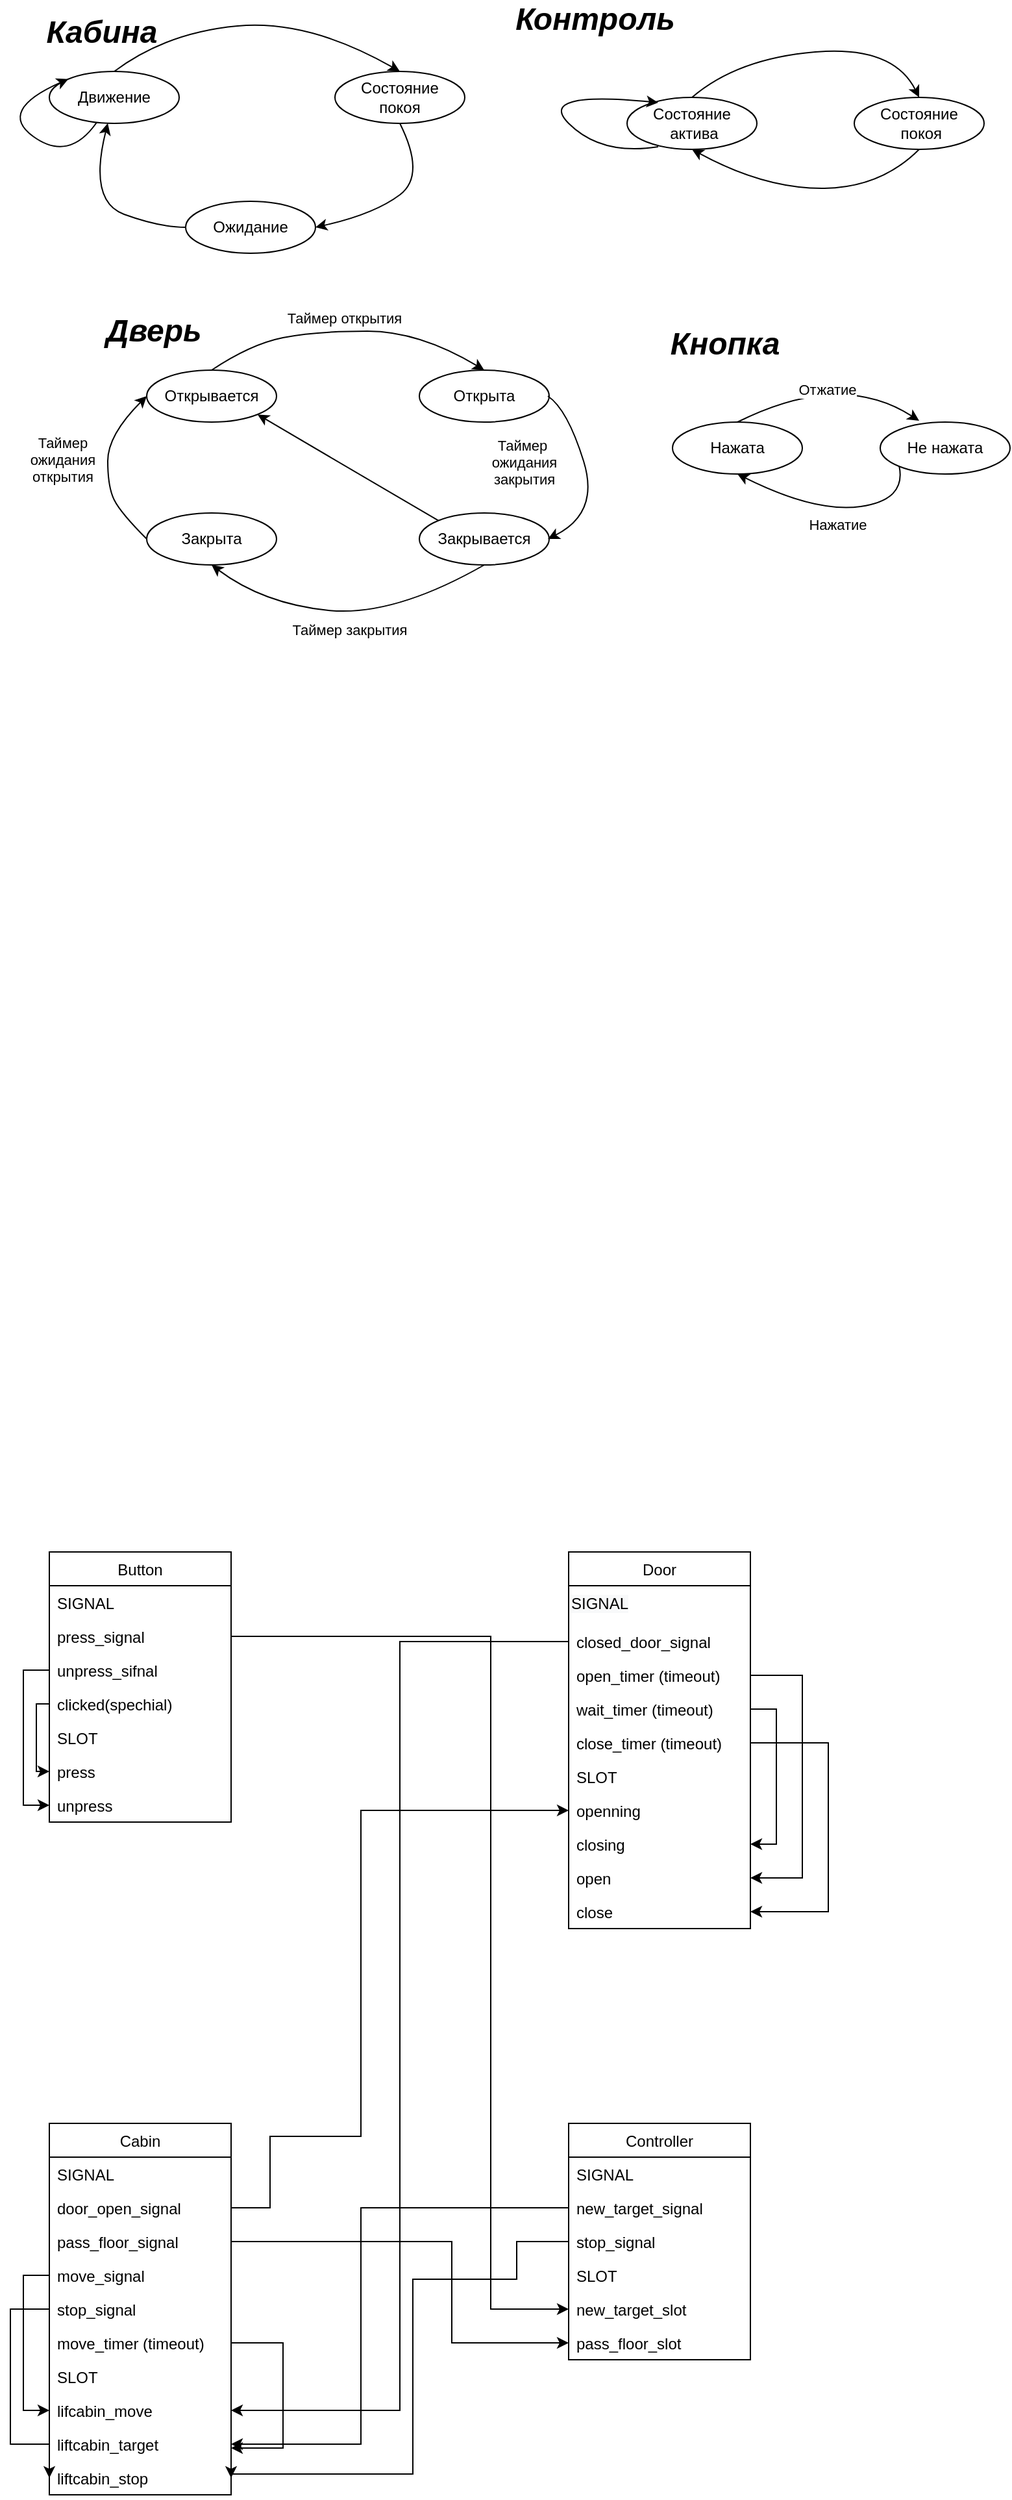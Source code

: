 <mxfile version="14.6.13" type="device"><diagram id="seXnsiN1nNZ-miotTEat" name="Страница 1"><mxGraphModel dx="672" dy="816" grid="1" gridSize="10" guides="1" tooltips="1" connect="1" arrows="1" fold="1" page="1" pageScale="1" pageWidth="827" pageHeight="1169" math="0" shadow="0"><root><mxCell id="0"/><mxCell id="1" parent="0"/><mxCell id="fDjDehP1LYFELbWE5iI5-1" value="Нажата" style="ellipse;whiteSpace=wrap;html=1;" parent="1" vertex="1"><mxGeometry x="520" y="330" width="100" height="40" as="geometry"/></mxCell><mxCell id="fDjDehP1LYFELbWE5iI5-2" value="Не нажата" style="ellipse;whiteSpace=wrap;html=1;" parent="1" vertex="1"><mxGeometry x="680" y="330" width="100" height="40" as="geometry"/></mxCell><mxCell id="fDjDehP1LYFELbWE5iI5-3" value="" style="curved=1;endArrow=classic;html=1;entryX=0.5;entryY=1;entryDx=0;entryDy=0;exitX=0;exitY=1;exitDx=0;exitDy=0;" parent="1" source="fDjDehP1LYFELbWE5iI5-2" target="fDjDehP1LYFELbWE5iI5-1" edge="1"><mxGeometry width="50" height="50" relative="1" as="geometry"><mxPoint x="790" y="680" as="sourcePoint"/><mxPoint x="840" y="630" as="targetPoint"/><Array as="points"><mxPoint x="700" y="390"/><mxPoint x="630" y="400"/></Array></mxGeometry></mxCell><mxCell id="fDjDehP1LYFELbWE5iI5-5" value="Нажатие" style="edgeLabel;html=1;align=center;verticalAlign=middle;resizable=0;points=[];" parent="fDjDehP1LYFELbWE5iI5-3" vertex="1" connectable="0"><mxGeometry x="0.253" y="-10" relative="1" as="geometry"><mxPoint x="18" y="20" as="offset"/></mxGeometry></mxCell><mxCell id="fDjDehP1LYFELbWE5iI5-4" value="" style="curved=1;endArrow=classic;html=1;entryX=0.3;entryY=-0.025;entryDx=0;entryDy=0;entryPerimeter=0;exitX=0.5;exitY=0;exitDx=0;exitDy=0;" parent="1" source="fDjDehP1LYFELbWE5iI5-1" target="fDjDehP1LYFELbWE5iI5-2" edge="1"><mxGeometry width="50" height="50" relative="1" as="geometry"><mxPoint x="600" y="270" as="sourcePoint"/><mxPoint x="570" y="330" as="targetPoint"/><Array as="points"><mxPoint x="650" y="290"/></Array></mxGeometry></mxCell><mxCell id="UFQfMJIPxZQisaq6PYE5-1" value="Отжатие&lt;br&gt;" style="edgeLabel;html=1;align=center;verticalAlign=middle;resizable=0;points=[];" parent="fDjDehP1LYFELbWE5iI5-4" vertex="1" connectable="0"><mxGeometry x="-0.132" y="-14" relative="1" as="geometry"><mxPoint y="-6" as="offset"/></mxGeometry></mxCell><mxCell id="fDjDehP1LYFELbWE5iI5-6" value="&lt;font style=&quot;font-size: 24px&quot;&gt;&lt;b&gt;&lt;i&gt;Кнопка&lt;/i&gt;&lt;/b&gt;&lt;/font&gt;" style="text;html=1;align=center;verticalAlign=middle;resizable=0;points=[];autosize=1;strokeColor=none;" parent="1" vertex="1"><mxGeometry x="510" y="260" width="100" height="20" as="geometry"/></mxCell><mxCell id="fDjDehP1LYFELbWE5iI5-8" value="&lt;font style=&quot;font-size: 24px&quot;&gt;&lt;b&gt;&lt;i&gt;Дверь&lt;/i&gt;&lt;/b&gt;&lt;/font&gt;" style="text;html=1;align=center;verticalAlign=middle;resizable=0;points=[];autosize=1;strokeColor=none;" parent="1" vertex="1"><mxGeometry x="75" y="250" width="90" height="20" as="geometry"/></mxCell><mxCell id="fDjDehP1LYFELbWE5iI5-9" value="Открывается" style="ellipse;whiteSpace=wrap;html=1;" parent="1" vertex="1"><mxGeometry x="115" y="290" width="100" height="40" as="geometry"/></mxCell><mxCell id="fDjDehP1LYFELbWE5iI5-10" value="Открыта" style="ellipse;whiteSpace=wrap;html=1;" parent="1" vertex="1"><mxGeometry x="325" y="290" width="100" height="40" as="geometry"/></mxCell><mxCell id="fDjDehP1LYFELbWE5iI5-11" value="Закрывается" style="ellipse;whiteSpace=wrap;html=1;" parent="1" vertex="1"><mxGeometry x="325" y="400" width="100" height="40" as="geometry"/></mxCell><mxCell id="fDjDehP1LYFELbWE5iI5-12" value="Закрыта" style="ellipse;whiteSpace=wrap;html=1;" parent="1" vertex="1"><mxGeometry x="115" y="400" width="100" height="40" as="geometry"/></mxCell><mxCell id="fDjDehP1LYFELbWE5iI5-13" value="" style="curved=1;endArrow=classic;html=1;" parent="1" edge="1"><mxGeometry width="50" height="50" relative="1" as="geometry"><mxPoint x="165" y="290" as="sourcePoint"/><mxPoint x="375" y="290" as="targetPoint"/><Array as="points"><mxPoint x="195" y="270"/><mxPoint x="245" y="260"/><mxPoint x="325" y="260"/></Array></mxGeometry></mxCell><mxCell id="fDjDehP1LYFELbWE5iI5-19" value="Таймер открытия&lt;br&gt;" style="edgeLabel;html=1;align=center;verticalAlign=middle;resizable=0;points=[];" parent="fDjDehP1LYFELbWE5iI5-13" vertex="1" connectable="0"><mxGeometry x="-0.032" y="-3" relative="1" as="geometry"><mxPoint y="-13" as="offset"/></mxGeometry></mxCell><mxCell id="fDjDehP1LYFELbWE5iI5-15" value="" style="curved=1;endArrow=classic;html=1;exitX=0.5;exitY=1;exitDx=0;exitDy=0;" parent="1" source="fDjDehP1LYFELbWE5iI5-11" edge="1"><mxGeometry width="50" height="50" relative="1" as="geometry"><mxPoint x="165" y="440" as="sourcePoint"/><mxPoint x="165" y="440" as="targetPoint"/><Array as="points"><mxPoint x="305" y="480"/><mxPoint x="205" y="470"/></Array></mxGeometry></mxCell><mxCell id="fDjDehP1LYFELbWE5iI5-23" value="Таймер закрытия&lt;br&gt;" style="edgeLabel;html=1;align=center;verticalAlign=middle;resizable=0;points=[];" parent="fDjDehP1LYFELbWE5iI5-15" vertex="1" connectable="0"><mxGeometry x="-0.004" y="-4" relative="1" as="geometry"><mxPoint y="17" as="offset"/></mxGeometry></mxCell><mxCell id="fDjDehP1LYFELbWE5iI5-24" value="" style="curved=1;endArrow=classic;html=1;exitX=0;exitY=0.5;exitDx=0;exitDy=0;entryX=0;entryY=0.5;entryDx=0;entryDy=0;" parent="1" source="fDjDehP1LYFELbWE5iI5-12" target="fDjDehP1LYFELbWE5iI5-9" edge="1"><mxGeometry width="50" height="50" relative="1" as="geometry"><mxPoint x="85" y="410" as="sourcePoint"/><mxPoint x="295" y="410" as="targetPoint"/><Array as="points"><mxPoint x="95" y="400"/><mxPoint x="85" y="380"/><mxPoint x="85" y="340"/></Array></mxGeometry></mxCell><mxCell id="fDjDehP1LYFELbWE5iI5-25" value="Таймер &lt;br&gt;ожидания &lt;br&gt;открытия" style="edgeLabel;html=1;align=center;verticalAlign=middle;resizable=0;points=[];" parent="fDjDehP1LYFELbWE5iI5-24" vertex="1" connectable="0"><mxGeometry x="-0.032" y="-3" relative="1" as="geometry"><mxPoint x="-38" y="-7" as="offset"/></mxGeometry></mxCell><mxCell id="fDjDehP1LYFELbWE5iI5-26" value="" style="curved=1;endArrow=classic;html=1;exitX=1;exitY=0.5;exitDx=0;exitDy=0;entryX=1;entryY=0.5;entryDx=0;entryDy=0;" parent="1" edge="1"><mxGeometry width="50" height="50" relative="1" as="geometry"><mxPoint x="424" y="310" as="sourcePoint"/><mxPoint x="424" y="420" as="targetPoint"/><Array as="points"><mxPoint x="439" y="320"/><mxPoint x="464" y="400"/></Array></mxGeometry></mxCell><mxCell id="fDjDehP1LYFELbWE5iI5-27" value="Таймер&lt;br&gt;&amp;nbsp;ожидания&lt;br&gt;&amp;nbsp;закрытия" style="edgeLabel;html=1;align=center;verticalAlign=middle;resizable=0;points=[];" parent="fDjDehP1LYFELbWE5iI5-26" vertex="1" connectable="0"><mxGeometry x="-0.032" y="-3" relative="1" as="geometry"><mxPoint x="-48" y="-11" as="offset"/></mxGeometry></mxCell><mxCell id="fDjDehP1LYFELbWE5iI5-29" value="&lt;font style=&quot;font-size: 24px&quot;&gt;&lt;b&gt;&lt;i&gt;Контроль&lt;/i&gt;&lt;/b&gt;&lt;/font&gt;" style="text;html=1;align=center;verticalAlign=middle;resizable=0;points=[];autosize=1;strokeColor=none;" parent="1" vertex="1"><mxGeometry x="390" y="10" width="140" height="20" as="geometry"/></mxCell><mxCell id="fDjDehP1LYFELbWE5iI5-30" value="Состояние&lt;br&gt;&amp;nbsp;актива" style="ellipse;whiteSpace=wrap;html=1;" parent="1" vertex="1"><mxGeometry x="485" y="80" width="100" height="40" as="geometry"/></mxCell><mxCell id="fDjDehP1LYFELbWE5iI5-31" value="Состояние&lt;br&gt;&amp;nbsp;покоя" style="ellipse;whiteSpace=wrap;html=1;" parent="1" vertex="1"><mxGeometry x="660" y="80" width="100" height="40" as="geometry"/></mxCell><mxCell id="fDjDehP1LYFELbWE5iI5-32" value="" style="curved=1;endArrow=classic;html=1;exitX=0.5;exitY=0;exitDx=0;exitDy=0;entryX=0.5;entryY=0;entryDx=0;entryDy=0;" parent="1" source="fDjDehP1LYFELbWE5iI5-30" target="fDjDehP1LYFELbWE5iI5-31" edge="1"><mxGeometry width="50" height="50" relative="1" as="geometry"><mxPoint x="640" y="-10" as="sourcePoint"/><mxPoint x="690" y="-60" as="targetPoint"/><Array as="points"><mxPoint x="570" y="50"/><mxPoint x="690" y="40"/></Array></mxGeometry></mxCell><mxCell id="fDjDehP1LYFELbWE5iI5-33" value="" style="curved=1;endArrow=classic;html=1;exitX=0.5;exitY=1;exitDx=0;exitDy=0;entryX=0.5;entryY=1;entryDx=0;entryDy=0;" parent="1" source="fDjDehP1LYFELbWE5iI5-31" target="fDjDehP1LYFELbWE5iI5-30" edge="1"><mxGeometry width="50" height="50" relative="1" as="geometry"><mxPoint x="530" y="190" as="sourcePoint"/><mxPoint x="750" y="190" as="targetPoint"/><Array as="points"><mxPoint x="680" y="150"/><mxPoint x="590" y="150"/></Array></mxGeometry></mxCell><mxCell id="fDjDehP1LYFELbWE5iI5-36" value="&lt;font style=&quot;font-size: 24px&quot;&gt;&lt;b&gt;&lt;i&gt;Кабина&lt;/i&gt;&lt;/b&gt;&lt;/font&gt;" style="text;html=1;align=center;verticalAlign=middle;resizable=0;points=[];autosize=1;strokeColor=none;" parent="1" vertex="1"><mxGeometry x="30" y="20" width="100" height="20" as="geometry"/></mxCell><mxCell id="fDjDehP1LYFELbWE5iI5-37" value="Движение" style="ellipse;whiteSpace=wrap;html=1;" parent="1" vertex="1"><mxGeometry x="40" y="60" width="100" height="40" as="geometry"/></mxCell><mxCell id="fDjDehP1LYFELbWE5iI5-39" value="Состояние&lt;br&gt;покоя" style="ellipse;whiteSpace=wrap;html=1;" parent="1" vertex="1"><mxGeometry x="260" y="60" width="100" height="40" as="geometry"/></mxCell><mxCell id="fDjDehP1LYFELbWE5iI5-40" value="Ожидание" style="ellipse;whiteSpace=wrap;html=1;" parent="1" vertex="1"><mxGeometry x="145" y="160" width="100" height="40" as="geometry"/></mxCell><mxCell id="fDjDehP1LYFELbWE5iI5-41" value="" style="curved=1;endArrow=classic;html=1;exitX=0.5;exitY=1;exitDx=0;exitDy=0;entryX=1;entryY=0.5;entryDx=0;entryDy=0;" parent="1" source="fDjDehP1LYFELbWE5iI5-39" target="fDjDehP1LYFELbWE5iI5-40" edge="1"><mxGeometry width="50" height="50" relative="1" as="geometry"><mxPoint x="340" y="205" as="sourcePoint"/><mxPoint x="390" y="155" as="targetPoint"/><Array as="points"><mxPoint x="330" y="140"/><mxPoint x="290" y="170"/></Array></mxGeometry></mxCell><mxCell id="fDjDehP1LYFELbWE5iI5-42" value="" style="curved=1;endArrow=classic;html=1;exitX=0.5;exitY=0;exitDx=0;exitDy=0;entryX=0.5;entryY=0;entryDx=0;entryDy=0;" parent="1" source="fDjDehP1LYFELbWE5iI5-37" target="fDjDehP1LYFELbWE5iI5-39" edge="1"><mxGeometry width="50" height="50" relative="1" as="geometry"><mxPoint x="135" y="40" as="sourcePoint"/><mxPoint x="185" y="-10" as="targetPoint"/><Array as="points"><mxPoint x="130" y="30"/><mxPoint x="240" y="20"/></Array></mxGeometry></mxCell><mxCell id="fDjDehP1LYFELbWE5iI5-43" value="" style="curved=1;endArrow=classic;html=1;exitX=0;exitY=0.5;exitDx=0;exitDy=0;" parent="1" source="fDjDehP1LYFELbWE5iI5-40" target="fDjDehP1LYFELbWE5iI5-37" edge="1"><mxGeometry width="50" height="50" relative="1" as="geometry"><mxPoint x="105" y="140" as="sourcePoint"/><mxPoint x="40" y="220" as="targetPoint"/><Array as="points"><mxPoint x="125" y="180"/><mxPoint x="70" y="160"/></Array></mxGeometry></mxCell><mxCell id="fDjDehP1LYFELbWE5iI5-44" value="" style="curved=1;endArrow=classic;html=1;entryX=0;entryY=0;entryDx=0;entryDy=0;" parent="1" target="fDjDehP1LYFELbWE5iI5-37" edge="1" source="fDjDehP1LYFELbWE5iI5-37"><mxGeometry width="50" height="50" relative="1" as="geometry"><mxPoint x="244" y="380" as="sourcePoint"/><mxPoint x="200" y="340" as="targetPoint"/><Array as="points"><mxPoint x="55" y="130"/><mxPoint y="90"/></Array></mxGeometry></mxCell><mxCell id="fDjDehP1LYFELbWE5iI5-45" value="" style="curved=1;endArrow=classic;html=1;exitX=0.24;exitY=0.95;exitDx=0;exitDy=0;exitPerimeter=0;entryX=0.24;entryY=0.1;entryDx=0;entryDy=0;entryPerimeter=0;" parent="1" source="fDjDehP1LYFELbWE5iI5-30" target="fDjDehP1LYFELbWE5iI5-30" edge="1"><mxGeometry width="50" height="50" relative="1" as="geometry"><mxPoint x="415" y="125" as="sourcePoint"/><mxPoint x="465" y="75" as="targetPoint"/><Array as="points"><mxPoint x="465" y="125"/><mxPoint x="415" y="75"/></Array></mxGeometry></mxCell><mxCell id="4ckZDu4VLcveS2aFXAKZ-1" value="" style="endArrow=classic;html=1;exitX=0;exitY=0;exitDx=0;exitDy=0;entryX=1;entryY=1;entryDx=0;entryDy=0;" parent="1" source="fDjDehP1LYFELbWE5iI5-11" target="fDjDehP1LYFELbWE5iI5-9" edge="1"><mxGeometry width="50" height="50" relative="1" as="geometry"><mxPoint x="240" y="420" as="sourcePoint"/><mxPoint x="290" y="370" as="targetPoint"/></mxGeometry></mxCell><mxCell id="PmiP6wLLZAN9pTxXhAZN-1" value="Button" style="swimlane;fontStyle=0;childLayout=stackLayout;horizontal=1;startSize=26;fillColor=none;horizontalStack=0;resizeParent=1;resizeParentMax=0;resizeLast=0;collapsible=1;marginBottom=0;" vertex="1" parent="1"><mxGeometry x="40" y="1200" width="140" height="208" as="geometry"><mxRectangle x="95" y="1210" width="70" height="26" as="alternateBounds"/></mxGeometry></mxCell><mxCell id="PmiP6wLLZAN9pTxXhAZN-17" value="SIGNAL" style="text;strokeColor=none;fillColor=none;align=left;verticalAlign=top;spacingLeft=4;spacingRight=4;overflow=hidden;rotatable=0;points=[[0,0.5],[1,0.5]];portConstraint=eastwest;" vertex="1" parent="PmiP6wLLZAN9pTxXhAZN-1"><mxGeometry y="26" width="140" height="26" as="geometry"/></mxCell><mxCell id="PmiP6wLLZAN9pTxXhAZN-2" value="press_signal&#10;" style="text;strokeColor=none;fillColor=none;align=left;verticalAlign=top;spacingLeft=4;spacingRight=4;overflow=hidden;rotatable=0;points=[[0,0.5],[1,0.5]];portConstraint=eastwest;" vertex="1" parent="PmiP6wLLZAN9pTxXhAZN-1"><mxGeometry y="52" width="140" height="26" as="geometry"/></mxCell><mxCell id="PmiP6wLLZAN9pTxXhAZN-47" style="edgeStyle=orthogonalEdgeStyle;rounded=0;orthogonalLoop=1;jettySize=auto;html=1;exitX=0;exitY=0.5;exitDx=0;exitDy=0;entryX=0;entryY=0.5;entryDx=0;entryDy=0;" edge="1" parent="PmiP6wLLZAN9pTxXhAZN-1" source="PmiP6wLLZAN9pTxXhAZN-3" target="PmiP6wLLZAN9pTxXhAZN-19"><mxGeometry relative="1" as="geometry"/></mxCell><mxCell id="PmiP6wLLZAN9pTxXhAZN-3" value="unpress_sifnal" style="text;strokeColor=none;fillColor=none;align=left;verticalAlign=top;spacingLeft=4;spacingRight=4;overflow=hidden;rotatable=0;points=[[0,0.5],[1,0.5]];portConstraint=eastwest;" vertex="1" parent="PmiP6wLLZAN9pTxXhAZN-1"><mxGeometry y="78" width="140" height="26" as="geometry"/></mxCell><mxCell id="PmiP6wLLZAN9pTxXhAZN-46" style="edgeStyle=orthogonalEdgeStyle;rounded=0;orthogonalLoop=1;jettySize=auto;html=1;exitX=0;exitY=0.5;exitDx=0;exitDy=0;entryX=0;entryY=0.5;entryDx=0;entryDy=0;" edge="1" parent="PmiP6wLLZAN9pTxXhAZN-1" source="PmiP6wLLZAN9pTxXhAZN-40" target="PmiP6wLLZAN9pTxXhAZN-18"><mxGeometry relative="1" as="geometry"><Array as="points"><mxPoint x="-10" y="117"/><mxPoint x="-10" y="169"/></Array></mxGeometry></mxCell><mxCell id="PmiP6wLLZAN9pTxXhAZN-40" value="clicked(spechial)" style="text;strokeColor=none;fillColor=none;align=left;verticalAlign=top;spacingLeft=4;spacingRight=4;overflow=hidden;rotatable=0;points=[[0,0.5],[1,0.5]];portConstraint=eastwest;" vertex="1" parent="PmiP6wLLZAN9pTxXhAZN-1"><mxGeometry y="104" width="140" height="26" as="geometry"/></mxCell><mxCell id="PmiP6wLLZAN9pTxXhAZN-4" value="SLOT&#10;" style="text;strokeColor=none;fillColor=none;align=left;verticalAlign=top;spacingLeft=4;spacingRight=4;overflow=hidden;rotatable=0;points=[[0,0.5],[1,0.5]];portConstraint=eastwest;" vertex="1" parent="PmiP6wLLZAN9pTxXhAZN-1"><mxGeometry y="130" width="140" height="26" as="geometry"/></mxCell><mxCell id="PmiP6wLLZAN9pTxXhAZN-18" value="press" style="text;strokeColor=none;fillColor=none;align=left;verticalAlign=top;spacingLeft=4;spacingRight=4;overflow=hidden;rotatable=0;points=[[0,0.5],[1,0.5]];portConstraint=eastwest;" vertex="1" parent="PmiP6wLLZAN9pTxXhAZN-1"><mxGeometry y="156" width="140" height="26" as="geometry"/></mxCell><mxCell id="PmiP6wLLZAN9pTxXhAZN-19" value="unpress" style="text;strokeColor=none;fillColor=none;align=left;verticalAlign=top;spacingLeft=4;spacingRight=4;overflow=hidden;rotatable=0;points=[[0,0.5],[1,0.5]];portConstraint=eastwest;" vertex="1" parent="PmiP6wLLZAN9pTxXhAZN-1"><mxGeometry y="182" width="140" height="26" as="geometry"/></mxCell><mxCell id="PmiP6wLLZAN9pTxXhAZN-5" value="Door" style="swimlane;fontStyle=0;childLayout=stackLayout;horizontal=1;startSize=26;fillColor=none;horizontalStack=0;resizeParent=1;resizeParentMax=0;resizeLast=0;collapsible=1;marginBottom=0;" vertex="1" parent="1"><mxGeometry x="440" y="1200" width="140" height="290" as="geometry"/></mxCell><mxCell id="PmiP6wLLZAN9pTxXhAZN-20" value="&lt;meta charset=&quot;utf-8&quot;&gt;&lt;span style=&quot;color: rgb(0, 0, 0); font-family: helvetica; font-size: 12px; font-style: normal; font-weight: 400; letter-spacing: normal; text-align: left; text-indent: 0px; text-transform: none; word-spacing: 0px; background-color: rgb(248, 249, 250); display: inline; float: none;&quot;&gt;SIGNAL&lt;/span&gt;" style="text;whiteSpace=wrap;html=1;" vertex="1" parent="PmiP6wLLZAN9pTxXhAZN-5"><mxGeometry y="26" width="140" height="30" as="geometry"/></mxCell><mxCell id="PmiP6wLLZAN9pTxXhAZN-6" value="closed_door_signal" style="text;strokeColor=none;fillColor=none;align=left;verticalAlign=top;spacingLeft=4;spacingRight=4;overflow=hidden;rotatable=0;points=[[0,0.5],[1,0.5]];portConstraint=eastwest;" vertex="1" parent="PmiP6wLLZAN9pTxXhAZN-5"><mxGeometry y="56" width="140" height="26" as="geometry"/></mxCell><mxCell id="PmiP6wLLZAN9pTxXhAZN-48" style="edgeStyle=orthogonalEdgeStyle;rounded=0;orthogonalLoop=1;jettySize=auto;html=1;exitX=1;exitY=0.5;exitDx=0;exitDy=0;entryX=1;entryY=0.5;entryDx=0;entryDy=0;" edge="1" parent="PmiP6wLLZAN9pTxXhAZN-5" source="PmiP6wLLZAN9pTxXhAZN-43" target="PmiP6wLLZAN9pTxXhAZN-24"><mxGeometry relative="1" as="geometry"><Array as="points"><mxPoint x="180" y="95"/><mxPoint x="180" y="251"/></Array></mxGeometry></mxCell><mxCell id="PmiP6wLLZAN9pTxXhAZN-43" value="open_timer (timeout)" style="text;strokeColor=none;fillColor=none;align=left;verticalAlign=top;spacingLeft=4;spacingRight=4;overflow=hidden;rotatable=0;points=[[0,0.5],[1,0.5]];portConstraint=eastwest;" vertex="1" parent="PmiP6wLLZAN9pTxXhAZN-5"><mxGeometry y="82" width="140" height="26" as="geometry"/></mxCell><mxCell id="PmiP6wLLZAN9pTxXhAZN-49" style="edgeStyle=orthogonalEdgeStyle;rounded=0;orthogonalLoop=1;jettySize=auto;html=1;exitX=1;exitY=0.5;exitDx=0;exitDy=0;entryX=1;entryY=0.5;entryDx=0;entryDy=0;" edge="1" parent="PmiP6wLLZAN9pTxXhAZN-5" source="PmiP6wLLZAN9pTxXhAZN-44" target="PmiP6wLLZAN9pTxXhAZN-8"><mxGeometry relative="1" as="geometry"/></mxCell><mxCell id="PmiP6wLLZAN9pTxXhAZN-44" value="wait_timer (timeout)" style="text;strokeColor=none;fillColor=none;align=left;verticalAlign=top;spacingLeft=4;spacingRight=4;overflow=hidden;rotatable=0;points=[[0,0.5],[1,0.5]];portConstraint=eastwest;" vertex="1" parent="PmiP6wLLZAN9pTxXhAZN-5"><mxGeometry y="108" width="140" height="26" as="geometry"/></mxCell><mxCell id="PmiP6wLLZAN9pTxXhAZN-50" style="edgeStyle=orthogonalEdgeStyle;rounded=0;orthogonalLoop=1;jettySize=auto;html=1;exitX=1;exitY=0.5;exitDx=0;exitDy=0;entryX=1;entryY=0.5;entryDx=0;entryDy=0;" edge="1" parent="PmiP6wLLZAN9pTxXhAZN-5" source="PmiP6wLLZAN9pTxXhAZN-45" target="PmiP6wLLZAN9pTxXhAZN-22"><mxGeometry relative="1" as="geometry"><Array as="points"><mxPoint x="200" y="147"/><mxPoint x="200" y="277"/></Array></mxGeometry></mxCell><mxCell id="PmiP6wLLZAN9pTxXhAZN-45" value="close_timer (timeout)" style="text;strokeColor=none;fillColor=none;align=left;verticalAlign=top;spacingLeft=4;spacingRight=4;overflow=hidden;rotatable=0;points=[[0,0.5],[1,0.5]];portConstraint=eastwest;" vertex="1" parent="PmiP6wLLZAN9pTxXhAZN-5"><mxGeometry y="134" width="140" height="26" as="geometry"/></mxCell><mxCell id="PmiP6wLLZAN9pTxXhAZN-21" value="SLOT&#10;" style="text;strokeColor=none;fillColor=none;align=left;verticalAlign=top;spacingLeft=4;spacingRight=4;overflow=hidden;rotatable=0;points=[[0,0.5],[1,0.5]];portConstraint=eastwest;" vertex="1" parent="PmiP6wLLZAN9pTxXhAZN-5"><mxGeometry y="160" width="140" height="26" as="geometry"/></mxCell><mxCell id="PmiP6wLLZAN9pTxXhAZN-7" value="openning" style="text;strokeColor=none;fillColor=none;align=left;verticalAlign=top;spacingLeft=4;spacingRight=4;overflow=hidden;rotatable=0;points=[[0,0.5],[1,0.5]];portConstraint=eastwest;" vertex="1" parent="PmiP6wLLZAN9pTxXhAZN-5"><mxGeometry y="186" width="140" height="26" as="geometry"/></mxCell><mxCell id="PmiP6wLLZAN9pTxXhAZN-8" value="closing" style="text;strokeColor=none;fillColor=none;align=left;verticalAlign=top;spacingLeft=4;spacingRight=4;overflow=hidden;rotatable=0;points=[[0,0.5],[1,0.5]];portConstraint=eastwest;" vertex="1" parent="PmiP6wLLZAN9pTxXhAZN-5"><mxGeometry y="212" width="140" height="26" as="geometry"/></mxCell><mxCell id="PmiP6wLLZAN9pTxXhAZN-24" value="open" style="text;strokeColor=none;fillColor=none;align=left;verticalAlign=top;spacingLeft=4;spacingRight=4;overflow=hidden;rotatable=0;points=[[0,0.5],[1,0.5]];portConstraint=eastwest;" vertex="1" parent="PmiP6wLLZAN9pTxXhAZN-5"><mxGeometry y="238" width="140" height="26" as="geometry"/></mxCell><mxCell id="PmiP6wLLZAN9pTxXhAZN-22" value="close" style="text;strokeColor=none;fillColor=none;align=left;verticalAlign=top;spacingLeft=4;spacingRight=4;overflow=hidden;rotatable=0;points=[[0,0.5],[1,0.5]];portConstraint=eastwest;" vertex="1" parent="PmiP6wLLZAN9pTxXhAZN-5"><mxGeometry y="264" width="140" height="26" as="geometry"/></mxCell><mxCell id="PmiP6wLLZAN9pTxXhAZN-9" value="Cabin" style="swimlane;fontStyle=0;childLayout=stackLayout;horizontal=1;startSize=26;fillColor=none;horizontalStack=0;resizeParent=1;resizeParentMax=0;resizeLast=0;collapsible=1;marginBottom=0;" vertex="1" parent="1"><mxGeometry x="40" y="1640" width="140" height="286" as="geometry"/></mxCell><mxCell id="PmiP6wLLZAN9pTxXhAZN-25" value="SIGNAL" style="text;strokeColor=none;fillColor=none;align=left;verticalAlign=top;spacingLeft=4;spacingRight=4;overflow=hidden;rotatable=0;points=[[0,0.5],[1,0.5]];portConstraint=eastwest;" vertex="1" parent="PmiP6wLLZAN9pTxXhAZN-9"><mxGeometry y="26" width="140" height="26" as="geometry"/></mxCell><mxCell id="PmiP6wLLZAN9pTxXhAZN-26" value="door_open_signal" style="text;strokeColor=none;fillColor=none;align=left;verticalAlign=top;spacingLeft=4;spacingRight=4;overflow=hidden;rotatable=0;points=[[0,0.5],[1,0.5]];portConstraint=eastwest;" vertex="1" parent="PmiP6wLLZAN9pTxXhAZN-9"><mxGeometry y="52" width="140" height="26" as="geometry"/></mxCell><mxCell id="PmiP6wLLZAN9pTxXhAZN-27" value="pass_floor_signal" style="text;strokeColor=none;fillColor=none;align=left;verticalAlign=top;spacingLeft=4;spacingRight=4;overflow=hidden;rotatable=0;points=[[0,0.5],[1,0.5]];portConstraint=eastwest;" vertex="1" parent="PmiP6wLLZAN9pTxXhAZN-9"><mxGeometry y="78" width="140" height="26" as="geometry"/></mxCell><mxCell id="PmiP6wLLZAN9pTxXhAZN-54" style="edgeStyle=orthogonalEdgeStyle;rounded=0;orthogonalLoop=1;jettySize=auto;html=1;exitX=0;exitY=0.5;exitDx=0;exitDy=0;entryX=0;entryY=0.5;entryDx=0;entryDy=0;" edge="1" parent="PmiP6wLLZAN9pTxXhAZN-9" source="PmiP6wLLZAN9pTxXhAZN-30" target="PmiP6wLLZAN9pTxXhAZN-10"><mxGeometry relative="1" as="geometry"/></mxCell><mxCell id="PmiP6wLLZAN9pTxXhAZN-30" value="move_signal" style="text;strokeColor=none;fillColor=none;align=left;verticalAlign=top;spacingLeft=4;spacingRight=4;overflow=hidden;rotatable=0;points=[[0,0.5],[1,0.5]];portConstraint=eastwest;" vertex="1" parent="PmiP6wLLZAN9pTxXhAZN-9"><mxGeometry y="104" width="140" height="26" as="geometry"/></mxCell><mxCell id="PmiP6wLLZAN9pTxXhAZN-55" style="edgeStyle=orthogonalEdgeStyle;rounded=0;orthogonalLoop=1;jettySize=auto;html=1;exitX=0;exitY=0.5;exitDx=0;exitDy=0;entryX=0;entryY=0.5;entryDx=0;entryDy=0;" edge="1" parent="PmiP6wLLZAN9pTxXhAZN-9" source="PmiP6wLLZAN9pTxXhAZN-29" target="PmiP6wLLZAN9pTxXhAZN-12"><mxGeometry relative="1" as="geometry"><Array as="points"><mxPoint x="-30" y="143"/><mxPoint x="-30" y="247"/></Array></mxGeometry></mxCell><mxCell id="PmiP6wLLZAN9pTxXhAZN-29" value="stop_signal" style="text;strokeColor=none;fillColor=none;align=left;verticalAlign=top;spacingLeft=4;spacingRight=4;overflow=hidden;rotatable=0;points=[[0,0.5],[1,0.5]];portConstraint=eastwest;" vertex="1" parent="PmiP6wLLZAN9pTxXhAZN-9"><mxGeometry y="130" width="140" height="26" as="geometry"/></mxCell><mxCell id="PmiP6wLLZAN9pTxXhAZN-57" value="move_timer (timeout)&#10;" style="text;strokeColor=none;fillColor=none;align=left;verticalAlign=top;spacingLeft=4;spacingRight=4;overflow=hidden;rotatable=0;points=[[0,0.5],[1,0.5]];portConstraint=eastwest;" vertex="1" parent="PmiP6wLLZAN9pTxXhAZN-9"><mxGeometry y="156" width="140" height="26" as="geometry"/></mxCell><mxCell id="PmiP6wLLZAN9pTxXhAZN-28" value="SLOT&#10;" style="text;strokeColor=none;fillColor=none;align=left;verticalAlign=top;spacingLeft=4;spacingRight=4;overflow=hidden;rotatable=0;points=[[0,0.5],[1,0.5]];portConstraint=eastwest;" vertex="1" parent="PmiP6wLLZAN9pTxXhAZN-9"><mxGeometry y="182" width="140" height="26" as="geometry"/></mxCell><mxCell id="PmiP6wLLZAN9pTxXhAZN-10" value="lifcabin_move" style="text;strokeColor=none;fillColor=none;align=left;verticalAlign=top;spacingLeft=4;spacingRight=4;overflow=hidden;rotatable=0;points=[[0,0.5],[1,0.5]];portConstraint=eastwest;" vertex="1" parent="PmiP6wLLZAN9pTxXhAZN-9"><mxGeometry y="208" width="140" height="26" as="geometry"/></mxCell><mxCell id="PmiP6wLLZAN9pTxXhAZN-11" value="liftcabin_target" style="text;strokeColor=none;fillColor=none;align=left;verticalAlign=top;spacingLeft=4;spacingRight=4;overflow=hidden;rotatable=0;points=[[0,0.5],[1,0.5]];portConstraint=eastwest;" vertex="1" parent="PmiP6wLLZAN9pTxXhAZN-9"><mxGeometry y="234" width="140" height="26" as="geometry"/></mxCell><mxCell id="PmiP6wLLZAN9pTxXhAZN-12" value="liftcabin_stop" style="text;strokeColor=none;fillColor=none;align=left;verticalAlign=top;spacingLeft=4;spacingRight=4;overflow=hidden;rotatable=0;points=[[0,0.5],[1,0.5]];portConstraint=eastwest;" vertex="1" parent="PmiP6wLLZAN9pTxXhAZN-9"><mxGeometry y="260" width="140" height="26" as="geometry"/></mxCell><mxCell id="PmiP6wLLZAN9pTxXhAZN-13" value="Controller" style="swimlane;fontStyle=0;childLayout=stackLayout;horizontal=1;startSize=26;fillColor=none;horizontalStack=0;resizeParent=1;resizeParentMax=0;resizeLast=0;collapsible=1;marginBottom=0;" vertex="1" parent="1"><mxGeometry x="440" y="1640" width="140" height="182" as="geometry"/></mxCell><mxCell id="PmiP6wLLZAN9pTxXhAZN-31" value="SIGNAL" style="text;strokeColor=none;fillColor=none;align=left;verticalAlign=top;spacingLeft=4;spacingRight=4;overflow=hidden;rotatable=0;points=[[0,0.5],[1,0.5]];portConstraint=eastwest;" vertex="1" parent="PmiP6wLLZAN9pTxXhAZN-13"><mxGeometry y="26" width="140" height="26" as="geometry"/></mxCell><mxCell id="PmiP6wLLZAN9pTxXhAZN-32" value="new_target_signal" style="text;strokeColor=none;fillColor=none;align=left;verticalAlign=top;spacingLeft=4;spacingRight=4;overflow=hidden;rotatable=0;points=[[0,0.5],[1,0.5]];portConstraint=eastwest;" vertex="1" parent="PmiP6wLLZAN9pTxXhAZN-13"><mxGeometry y="52" width="140" height="26" as="geometry"/></mxCell><mxCell id="PmiP6wLLZAN9pTxXhAZN-39" value="stop_signal" style="text;strokeColor=none;fillColor=none;align=left;verticalAlign=top;spacingLeft=4;spacingRight=4;overflow=hidden;rotatable=0;points=[[0,0.5],[1,0.5]];portConstraint=eastwest;" vertex="1" parent="PmiP6wLLZAN9pTxXhAZN-13"><mxGeometry y="78" width="140" height="26" as="geometry"/></mxCell><mxCell id="PmiP6wLLZAN9pTxXhAZN-36" value="SLOT&#10;" style="text;strokeColor=none;fillColor=none;align=left;verticalAlign=top;spacingLeft=4;spacingRight=4;overflow=hidden;rotatable=0;points=[[0,0.5],[1,0.5]];portConstraint=eastwest;" vertex="1" parent="PmiP6wLLZAN9pTxXhAZN-13"><mxGeometry y="104" width="140" height="26" as="geometry"/></mxCell><mxCell id="PmiP6wLLZAN9pTxXhAZN-35" value="new_target_slot" style="text;strokeColor=none;fillColor=none;align=left;verticalAlign=top;spacingLeft=4;spacingRight=4;overflow=hidden;rotatable=0;points=[[0,0.5],[1,0.5]];portConstraint=eastwest;" vertex="1" parent="PmiP6wLLZAN9pTxXhAZN-13"><mxGeometry y="130" width="140" height="26" as="geometry"/></mxCell><mxCell id="PmiP6wLLZAN9pTxXhAZN-34" value="pass_floor_slot" style="text;strokeColor=none;fillColor=none;align=left;verticalAlign=top;spacingLeft=4;spacingRight=4;overflow=hidden;rotatable=0;points=[[0,0.5],[1,0.5]];portConstraint=eastwest;" vertex="1" parent="PmiP6wLLZAN9pTxXhAZN-13"><mxGeometry y="156" width="140" height="26" as="geometry"/></mxCell><mxCell id="PmiP6wLLZAN9pTxXhAZN-51" style="edgeStyle=orthogonalEdgeStyle;rounded=0;orthogonalLoop=1;jettySize=auto;html=1;exitX=1;exitY=0.5;exitDx=0;exitDy=0;entryX=0;entryY=0.5;entryDx=0;entryDy=0;" edge="1" parent="1" source="PmiP6wLLZAN9pTxXhAZN-27" target="PmiP6wLLZAN9pTxXhAZN-34"><mxGeometry relative="1" as="geometry"><Array as="points"><mxPoint x="350" y="1731"/><mxPoint x="350" y="1809"/></Array></mxGeometry></mxCell><mxCell id="PmiP6wLLZAN9pTxXhAZN-52" style="edgeStyle=orthogonalEdgeStyle;rounded=0;orthogonalLoop=1;jettySize=auto;html=1;exitX=0;exitY=0.5;exitDx=0;exitDy=0;entryX=1;entryY=0.5;entryDx=0;entryDy=0;" edge="1" parent="1" source="PmiP6wLLZAN9pTxXhAZN-32" target="PmiP6wLLZAN9pTxXhAZN-11"><mxGeometry relative="1" as="geometry"><Array as="points"><mxPoint x="280" y="1705"/><mxPoint x="280" y="1887"/></Array></mxGeometry></mxCell><mxCell id="PmiP6wLLZAN9pTxXhAZN-53" style="edgeStyle=orthogonalEdgeStyle;rounded=0;orthogonalLoop=1;jettySize=auto;html=1;exitX=0;exitY=0.5;exitDx=0;exitDy=0;entryX=1;entryY=0.5;entryDx=0;entryDy=0;" edge="1" parent="1" source="PmiP6wLLZAN9pTxXhAZN-39" target="PmiP6wLLZAN9pTxXhAZN-12"><mxGeometry relative="1" as="geometry"><Array as="points"><mxPoint x="400" y="1731"/><mxPoint x="400" y="1760"/><mxPoint x="320" y="1760"/><mxPoint x="320" y="1910"/><mxPoint x="180" y="1910"/></Array></mxGeometry></mxCell><mxCell id="PmiP6wLLZAN9pTxXhAZN-56" style="edgeStyle=orthogonalEdgeStyle;rounded=0;orthogonalLoop=1;jettySize=auto;html=1;exitX=1;exitY=0.5;exitDx=0;exitDy=0;entryX=0;entryY=0.5;entryDx=0;entryDy=0;" edge="1" parent="1" source="PmiP6wLLZAN9pTxXhAZN-26" target="PmiP6wLLZAN9pTxXhAZN-7"><mxGeometry relative="1" as="geometry"><Array as="points"><mxPoint x="210" y="1705"/><mxPoint x="210" y="1650"/><mxPoint x="280" y="1650"/><mxPoint x="280" y="1399"/></Array></mxGeometry></mxCell><mxCell id="PmiP6wLLZAN9pTxXhAZN-58" style="edgeStyle=orthogonalEdgeStyle;rounded=0;orthogonalLoop=1;jettySize=auto;html=1;exitX=1;exitY=0.5;exitDx=0;exitDy=0;" edge="1" parent="1" source="PmiP6wLLZAN9pTxXhAZN-57"><mxGeometry relative="1" as="geometry"><mxPoint x="180" y="1890" as="targetPoint"/><Array as="points"><mxPoint x="220" y="1809"/><mxPoint x="220" y="1890"/></Array></mxGeometry></mxCell><mxCell id="PmiP6wLLZAN9pTxXhAZN-59" style="edgeStyle=orthogonalEdgeStyle;rounded=0;orthogonalLoop=1;jettySize=auto;html=1;exitX=0;exitY=0.5;exitDx=0;exitDy=0;entryX=1;entryY=0.5;entryDx=0;entryDy=0;" edge="1" parent="1" source="PmiP6wLLZAN9pTxXhAZN-6" target="PmiP6wLLZAN9pTxXhAZN-10"><mxGeometry relative="1" as="geometry"/></mxCell><mxCell id="PmiP6wLLZAN9pTxXhAZN-60" style="edgeStyle=orthogonalEdgeStyle;rounded=0;orthogonalLoop=1;jettySize=auto;html=1;exitX=1;exitY=0.5;exitDx=0;exitDy=0;entryX=0;entryY=0.5;entryDx=0;entryDy=0;" edge="1" parent="1" source="PmiP6wLLZAN9pTxXhAZN-2" target="PmiP6wLLZAN9pTxXhAZN-35"><mxGeometry relative="1" as="geometry"><Array as="points"><mxPoint x="380" y="1265"/><mxPoint x="380" y="1783"/></Array></mxGeometry></mxCell></root></mxGraphModel></diagram></mxfile>